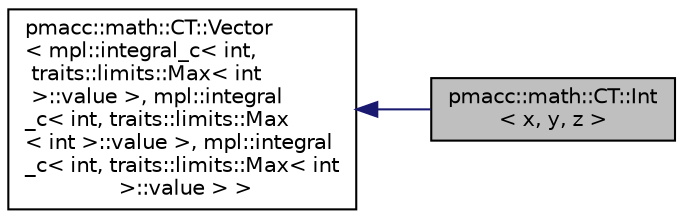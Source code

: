 digraph "pmacc::math::CT::Int&lt; x, y, z &gt;"
{
 // LATEX_PDF_SIZE
  edge [fontname="Helvetica",fontsize="10",labelfontname="Helvetica",labelfontsize="10"];
  node [fontname="Helvetica",fontsize="10",shape=record];
  rankdir="LR";
  Node1 [label="pmacc::math::CT::Int\l\< x, y, z \>",height=0.2,width=0.4,color="black", fillcolor="grey75", style="filled", fontcolor="black",tooltip="Compile time int vector."];
  Node2 -> Node1 [dir="back",color="midnightblue",fontsize="10",style="solid",fontname="Helvetica"];
  Node2 [label="pmacc::math::CT::Vector\l\< mpl::integral_c\< int,\l traits::limits::Max\< int\l \>::value \>, mpl::integral\l_c\< int, traits::limits::Max\l\< int \>::value \>, mpl::integral\l_c\< int, traits::limits::Max\< int\l \>::value \> \>",height=0.2,width=0.4,color="black", fillcolor="white", style="filled",URL="$structpmacc_1_1math_1_1_c_t_1_1_vector.html",tooltip=" "];
}
